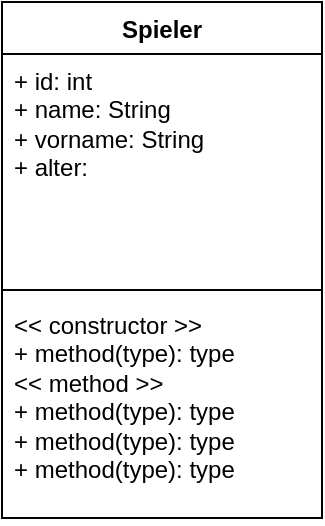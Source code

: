 <mxfile version="24.6.4" type="device">
  <diagram name="Page-1" id="EmMsQqXc0LIRInQNHdC-">
    <mxGraphModel dx="1042" dy="543" grid="1" gridSize="10" guides="1" tooltips="1" connect="1" arrows="1" fold="1" page="1" pageScale="1" pageWidth="827" pageHeight="1169" math="0" shadow="0">
      <root>
        <mxCell id="0" />
        <mxCell id="1" parent="0" />
        <mxCell id="UgYypbcrwgk6S1ACok5I-2" value="Spieler" style="swimlane;fontStyle=1;align=center;verticalAlign=top;childLayout=stackLayout;horizontal=1;startSize=26;horizontalStack=0;resizeParent=1;resizeParentMax=0;resizeLast=0;collapsible=1;marginBottom=0;whiteSpace=wrap;html=1;" parent="1" vertex="1">
          <mxGeometry x="70" y="80" width="160" height="258" as="geometry" />
        </mxCell>
        <mxCell id="UgYypbcrwgk6S1ACok5I-3" value="&lt;div&gt;+ id: int&lt;br&gt;&lt;/div&gt;+ name: String&lt;div&gt;+ vorname: String&lt;br&gt;&lt;/div&gt;&lt;div&gt;+ alter:&amp;nbsp;&lt;br&gt;&lt;/div&gt;" style="text;strokeColor=none;fillColor=none;align=left;verticalAlign=top;spacingLeft=4;spacingRight=4;overflow=hidden;rotatable=0;points=[[0,0.5],[1,0.5]];portConstraint=eastwest;whiteSpace=wrap;html=1;" parent="UgYypbcrwgk6S1ACok5I-2" vertex="1">
          <mxGeometry y="26" width="160" height="114" as="geometry" />
        </mxCell>
        <mxCell id="UgYypbcrwgk6S1ACok5I-4" value="" style="line;strokeWidth=1;fillColor=none;align=left;verticalAlign=middle;spacingTop=-1;spacingLeft=3;spacingRight=3;rotatable=0;labelPosition=right;points=[];portConstraint=eastwest;strokeColor=inherit;" parent="UgYypbcrwgk6S1ACok5I-2" vertex="1">
          <mxGeometry y="140" width="160" height="8" as="geometry" />
        </mxCell>
        <mxCell id="UgYypbcrwgk6S1ACok5I-5" value="&lt;div&gt;&amp;lt;&amp;lt; constructor &amp;gt;&amp;gt;&lt;/div&gt;+ method(type): type&lt;div&gt;&amp;lt;&amp;lt; method &amp;gt;&amp;gt;&lt;br&gt;&lt;div&gt;+ method(type): type&lt;br&gt;&lt;/div&gt;&lt;div&gt;+ method(type): type&lt;br&gt;&lt;/div&gt;&lt;div&gt;+ method(type): type&lt;br&gt;&lt;/div&gt;&lt;div&gt;&lt;br&gt;&lt;/div&gt;&lt;/div&gt;" style="text;strokeColor=none;fillColor=none;align=left;verticalAlign=top;spacingLeft=4;spacingRight=4;overflow=hidden;rotatable=0;points=[[0,0.5],[1,0.5]];portConstraint=eastwest;whiteSpace=wrap;html=1;fontStyle=0" parent="UgYypbcrwgk6S1ACok5I-2" vertex="1">
          <mxGeometry y="148" width="160" height="110" as="geometry" />
        </mxCell>
      </root>
    </mxGraphModel>
  </diagram>
</mxfile>
